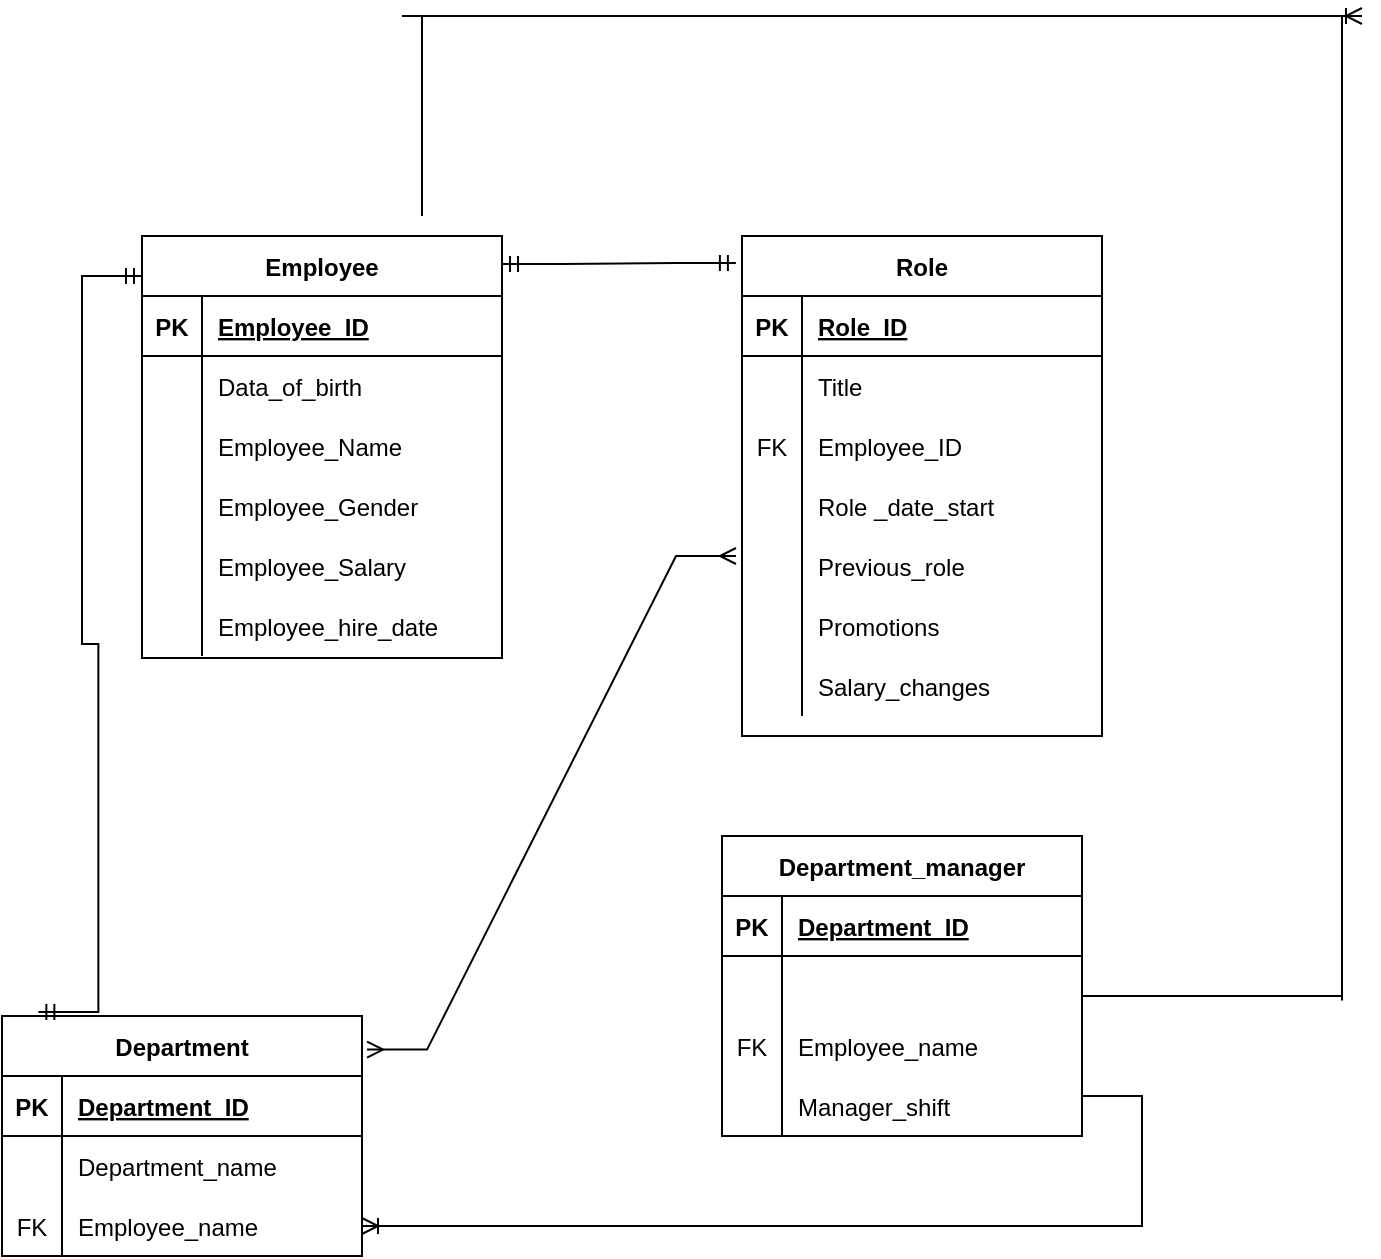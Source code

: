 <mxfile version="15.5.9" type="github">
  <diagram id="R2lEEEUBdFMjLlhIrx00" name="Page-1">
    <mxGraphModel dx="1019" dy="1619" grid="1" gridSize="10" guides="1" tooltips="1" connect="1" arrows="1" fold="1" page="1" pageScale="1" pageWidth="850" pageHeight="1100" math="0" shadow="0" extFonts="Permanent Marker^https://fonts.googleapis.com/css?family=Permanent+Marker">
      <root>
        <mxCell id="0" />
        <mxCell id="1" parent="0" />
        <mxCell id="Vdrv8fOFCyOU4PuwhfSj-11" value="Employee" style="shape=table;startSize=30;container=1;collapsible=1;childLayout=tableLayout;fixedRows=1;rowLines=0;fontStyle=1;align=center;resizeLast=1;" parent="1" vertex="1">
          <mxGeometry x="170" y="-430" width="180" height="211" as="geometry" />
        </mxCell>
        <mxCell id="Vdrv8fOFCyOU4PuwhfSj-12" value="" style="shape=partialRectangle;collapsible=0;dropTarget=0;pointerEvents=0;fillColor=none;top=0;left=0;bottom=1;right=0;points=[[0,0.5],[1,0.5]];portConstraint=eastwest;" parent="Vdrv8fOFCyOU4PuwhfSj-11" vertex="1">
          <mxGeometry y="30" width="180" height="30" as="geometry" />
        </mxCell>
        <mxCell id="Vdrv8fOFCyOU4PuwhfSj-13" value="PK" style="shape=partialRectangle;connectable=0;fillColor=none;top=0;left=0;bottom=0;right=0;fontStyle=1;overflow=hidden;" parent="Vdrv8fOFCyOU4PuwhfSj-12" vertex="1">
          <mxGeometry width="30" height="30" as="geometry">
            <mxRectangle width="30" height="30" as="alternateBounds" />
          </mxGeometry>
        </mxCell>
        <mxCell id="Vdrv8fOFCyOU4PuwhfSj-14" value="Employee_ID" style="shape=partialRectangle;connectable=0;fillColor=none;top=0;left=0;bottom=0;right=0;align=left;spacingLeft=6;fontStyle=5;overflow=hidden;" parent="Vdrv8fOFCyOU4PuwhfSj-12" vertex="1">
          <mxGeometry x="30" width="150" height="30" as="geometry">
            <mxRectangle width="150" height="30" as="alternateBounds" />
          </mxGeometry>
        </mxCell>
        <mxCell id="Vdrv8fOFCyOU4PuwhfSj-15" value="" style="shape=partialRectangle;collapsible=0;dropTarget=0;pointerEvents=0;fillColor=none;top=0;left=0;bottom=0;right=0;points=[[0,0.5],[1,0.5]];portConstraint=eastwest;" parent="Vdrv8fOFCyOU4PuwhfSj-11" vertex="1">
          <mxGeometry y="60" width="180" height="30" as="geometry" />
        </mxCell>
        <mxCell id="Vdrv8fOFCyOU4PuwhfSj-16" value="" style="shape=partialRectangle;connectable=0;fillColor=none;top=0;left=0;bottom=0;right=0;editable=1;overflow=hidden;" parent="Vdrv8fOFCyOU4PuwhfSj-15" vertex="1">
          <mxGeometry width="30" height="30" as="geometry">
            <mxRectangle width="30" height="30" as="alternateBounds" />
          </mxGeometry>
        </mxCell>
        <mxCell id="Vdrv8fOFCyOU4PuwhfSj-17" value="Data_of_birth" style="shape=partialRectangle;connectable=0;fillColor=none;top=0;left=0;bottom=0;right=0;align=left;spacingLeft=6;overflow=hidden;" parent="Vdrv8fOFCyOU4PuwhfSj-15" vertex="1">
          <mxGeometry x="30" width="150" height="30" as="geometry">
            <mxRectangle width="150" height="30" as="alternateBounds" />
          </mxGeometry>
        </mxCell>
        <mxCell id="Vdrv8fOFCyOU4PuwhfSj-24" style="shape=partialRectangle;collapsible=0;dropTarget=0;pointerEvents=0;fillColor=none;top=0;left=0;bottom=0;right=0;points=[[0,0.5],[1,0.5]];portConstraint=eastwest;" parent="Vdrv8fOFCyOU4PuwhfSj-11" vertex="1">
          <mxGeometry y="90" width="180" height="30" as="geometry" />
        </mxCell>
        <mxCell id="Vdrv8fOFCyOU4PuwhfSj-25" style="shape=partialRectangle;connectable=0;fillColor=none;top=0;left=0;bottom=0;right=0;editable=1;overflow=hidden;" parent="Vdrv8fOFCyOU4PuwhfSj-24" vertex="1">
          <mxGeometry width="30" height="30" as="geometry">
            <mxRectangle width="30" height="30" as="alternateBounds" />
          </mxGeometry>
        </mxCell>
        <mxCell id="Vdrv8fOFCyOU4PuwhfSj-26" value="Employee_Name" style="shape=partialRectangle;connectable=0;fillColor=none;top=0;left=0;bottom=0;right=0;align=left;spacingLeft=6;overflow=hidden;" parent="Vdrv8fOFCyOU4PuwhfSj-24" vertex="1">
          <mxGeometry x="30" width="150" height="30" as="geometry">
            <mxRectangle width="150" height="30" as="alternateBounds" />
          </mxGeometry>
        </mxCell>
        <mxCell id="Vdrv8fOFCyOU4PuwhfSj-27" style="shape=partialRectangle;collapsible=0;dropTarget=0;pointerEvents=0;fillColor=none;top=0;left=0;bottom=0;right=0;points=[[0,0.5],[1,0.5]];portConstraint=eastwest;" parent="Vdrv8fOFCyOU4PuwhfSj-11" vertex="1">
          <mxGeometry y="120" width="180" height="30" as="geometry" />
        </mxCell>
        <mxCell id="Vdrv8fOFCyOU4PuwhfSj-28" style="shape=partialRectangle;connectable=0;fillColor=none;top=0;left=0;bottom=0;right=0;editable=1;overflow=hidden;" parent="Vdrv8fOFCyOU4PuwhfSj-27" vertex="1">
          <mxGeometry width="30" height="30" as="geometry">
            <mxRectangle width="30" height="30" as="alternateBounds" />
          </mxGeometry>
        </mxCell>
        <mxCell id="Vdrv8fOFCyOU4PuwhfSj-29" value="Employee_Gender" style="shape=partialRectangle;connectable=0;fillColor=none;top=0;left=0;bottom=0;right=0;align=left;spacingLeft=6;overflow=hidden;" parent="Vdrv8fOFCyOU4PuwhfSj-27" vertex="1">
          <mxGeometry x="30" width="150" height="30" as="geometry">
            <mxRectangle width="150" height="30" as="alternateBounds" />
          </mxGeometry>
        </mxCell>
        <mxCell id="Vdrv8fOFCyOU4PuwhfSj-30" style="shape=partialRectangle;collapsible=0;dropTarget=0;pointerEvents=0;fillColor=none;top=0;left=0;bottom=0;right=0;points=[[0,0.5],[1,0.5]];portConstraint=eastwest;" parent="Vdrv8fOFCyOU4PuwhfSj-11" vertex="1">
          <mxGeometry y="150" width="180" height="30" as="geometry" />
        </mxCell>
        <mxCell id="Vdrv8fOFCyOU4PuwhfSj-31" style="shape=partialRectangle;connectable=0;fillColor=none;top=0;left=0;bottom=0;right=0;editable=1;overflow=hidden;" parent="Vdrv8fOFCyOU4PuwhfSj-30" vertex="1">
          <mxGeometry width="30" height="30" as="geometry">
            <mxRectangle width="30" height="30" as="alternateBounds" />
          </mxGeometry>
        </mxCell>
        <mxCell id="Vdrv8fOFCyOU4PuwhfSj-32" value="Employee_Salary" style="shape=partialRectangle;connectable=0;fillColor=none;top=0;left=0;bottom=0;right=0;align=left;spacingLeft=6;overflow=hidden;" parent="Vdrv8fOFCyOU4PuwhfSj-30" vertex="1">
          <mxGeometry x="30" width="150" height="30" as="geometry">
            <mxRectangle width="150" height="30" as="alternateBounds" />
          </mxGeometry>
        </mxCell>
        <mxCell id="Vdrv8fOFCyOU4PuwhfSj-33" style="shape=partialRectangle;collapsible=0;dropTarget=0;pointerEvents=0;fillColor=none;top=0;left=0;bottom=0;right=0;points=[[0,0.5],[1,0.5]];portConstraint=eastwest;" parent="Vdrv8fOFCyOU4PuwhfSj-11" vertex="1">
          <mxGeometry y="180" width="180" height="30" as="geometry" />
        </mxCell>
        <mxCell id="Vdrv8fOFCyOU4PuwhfSj-34" style="shape=partialRectangle;connectable=0;fillColor=none;top=0;left=0;bottom=0;right=0;editable=1;overflow=hidden;" parent="Vdrv8fOFCyOU4PuwhfSj-33" vertex="1">
          <mxGeometry width="30" height="30" as="geometry">
            <mxRectangle width="30" height="30" as="alternateBounds" />
          </mxGeometry>
        </mxCell>
        <mxCell id="Vdrv8fOFCyOU4PuwhfSj-35" value="Employee_hire_date" style="shape=partialRectangle;connectable=0;fillColor=none;top=0;left=0;bottom=0;right=0;align=left;spacingLeft=6;overflow=hidden;" parent="Vdrv8fOFCyOU4PuwhfSj-33" vertex="1">
          <mxGeometry x="30" width="150" height="30" as="geometry">
            <mxRectangle width="150" height="30" as="alternateBounds" />
          </mxGeometry>
        </mxCell>
        <mxCell id="Vdrv8fOFCyOU4PuwhfSj-36" value="Role" style="shape=table;startSize=30;container=1;collapsible=1;childLayout=tableLayout;fixedRows=1;rowLines=0;fontStyle=1;align=center;resizeLast=1;" parent="1" vertex="1">
          <mxGeometry x="470" y="-430" width="180" height="250" as="geometry" />
        </mxCell>
        <mxCell id="Vdrv8fOFCyOU4PuwhfSj-37" value="" style="shape=partialRectangle;collapsible=0;dropTarget=0;pointerEvents=0;fillColor=none;top=0;left=0;bottom=1;right=0;points=[[0,0.5],[1,0.5]];portConstraint=eastwest;" parent="Vdrv8fOFCyOU4PuwhfSj-36" vertex="1">
          <mxGeometry y="30" width="180" height="30" as="geometry" />
        </mxCell>
        <mxCell id="Vdrv8fOFCyOU4PuwhfSj-38" value="PK" style="shape=partialRectangle;connectable=0;fillColor=none;top=0;left=0;bottom=0;right=0;fontStyle=1;overflow=hidden;" parent="Vdrv8fOFCyOU4PuwhfSj-37" vertex="1">
          <mxGeometry width="30" height="30" as="geometry">
            <mxRectangle width="30" height="30" as="alternateBounds" />
          </mxGeometry>
        </mxCell>
        <mxCell id="Vdrv8fOFCyOU4PuwhfSj-39" value="Role_ID" style="shape=partialRectangle;connectable=0;fillColor=none;top=0;left=0;bottom=0;right=0;align=left;spacingLeft=6;fontStyle=5;overflow=hidden;" parent="Vdrv8fOFCyOU4PuwhfSj-37" vertex="1">
          <mxGeometry x="30" width="150" height="30" as="geometry">
            <mxRectangle width="150" height="30" as="alternateBounds" />
          </mxGeometry>
        </mxCell>
        <mxCell id="Vdrv8fOFCyOU4PuwhfSj-40" value="" style="shape=partialRectangle;collapsible=0;dropTarget=0;pointerEvents=0;fillColor=none;top=0;left=0;bottom=0;right=0;points=[[0,0.5],[1,0.5]];portConstraint=eastwest;" parent="Vdrv8fOFCyOU4PuwhfSj-36" vertex="1">
          <mxGeometry y="60" width="180" height="30" as="geometry" />
        </mxCell>
        <mxCell id="Vdrv8fOFCyOU4PuwhfSj-41" value="" style="shape=partialRectangle;connectable=0;fillColor=none;top=0;left=0;bottom=0;right=0;editable=1;overflow=hidden;" parent="Vdrv8fOFCyOU4PuwhfSj-40" vertex="1">
          <mxGeometry width="30" height="30" as="geometry">
            <mxRectangle width="30" height="30" as="alternateBounds" />
          </mxGeometry>
        </mxCell>
        <mxCell id="Vdrv8fOFCyOU4PuwhfSj-42" value="Title" style="shape=partialRectangle;connectable=0;fillColor=none;top=0;left=0;bottom=0;right=0;align=left;spacingLeft=6;overflow=hidden;" parent="Vdrv8fOFCyOU4PuwhfSj-40" vertex="1">
          <mxGeometry x="30" width="150" height="30" as="geometry">
            <mxRectangle width="150" height="30" as="alternateBounds" />
          </mxGeometry>
        </mxCell>
        <mxCell id="Vdrv8fOFCyOU4PuwhfSj-49" style="shape=partialRectangle;collapsible=0;dropTarget=0;pointerEvents=0;fillColor=none;top=0;left=0;bottom=0;right=0;points=[[0,0.5],[1,0.5]];portConstraint=eastwest;" parent="Vdrv8fOFCyOU4PuwhfSj-36" vertex="1">
          <mxGeometry y="90" width="180" height="30" as="geometry" />
        </mxCell>
        <mxCell id="Vdrv8fOFCyOU4PuwhfSj-50" value="FK" style="shape=partialRectangle;connectable=0;fillColor=none;top=0;left=0;bottom=0;right=0;editable=1;overflow=hidden;" parent="Vdrv8fOFCyOU4PuwhfSj-49" vertex="1">
          <mxGeometry width="30" height="30" as="geometry">
            <mxRectangle width="30" height="30" as="alternateBounds" />
          </mxGeometry>
        </mxCell>
        <mxCell id="Vdrv8fOFCyOU4PuwhfSj-51" value="Employee_ID" style="shape=partialRectangle;connectable=0;fillColor=none;top=0;left=0;bottom=0;right=0;align=left;spacingLeft=6;overflow=hidden;" parent="Vdrv8fOFCyOU4PuwhfSj-49" vertex="1">
          <mxGeometry x="30" width="150" height="30" as="geometry">
            <mxRectangle width="150" height="30" as="alternateBounds" />
          </mxGeometry>
        </mxCell>
        <mxCell id="Vdrv8fOFCyOU4PuwhfSj-43" value="" style="shape=partialRectangle;collapsible=0;dropTarget=0;pointerEvents=0;fillColor=none;top=0;left=0;bottom=0;right=0;points=[[0,0.5],[1,0.5]];portConstraint=eastwest;" parent="Vdrv8fOFCyOU4PuwhfSj-36" vertex="1">
          <mxGeometry y="120" width="180" height="30" as="geometry" />
        </mxCell>
        <mxCell id="Vdrv8fOFCyOU4PuwhfSj-44" value="" style="shape=partialRectangle;connectable=0;fillColor=none;top=0;left=0;bottom=0;right=0;editable=1;overflow=hidden;" parent="Vdrv8fOFCyOU4PuwhfSj-43" vertex="1">
          <mxGeometry width="30" height="30" as="geometry">
            <mxRectangle width="30" height="30" as="alternateBounds" />
          </mxGeometry>
        </mxCell>
        <mxCell id="Vdrv8fOFCyOU4PuwhfSj-45" value="Role _date_start" style="shape=partialRectangle;connectable=0;fillColor=none;top=0;left=0;bottom=0;right=0;align=left;spacingLeft=6;overflow=hidden;" parent="Vdrv8fOFCyOU4PuwhfSj-43" vertex="1">
          <mxGeometry x="30" width="150" height="30" as="geometry">
            <mxRectangle width="150" height="30" as="alternateBounds" />
          </mxGeometry>
        </mxCell>
        <mxCell id="Vdrv8fOFCyOU4PuwhfSj-46" value="" style="shape=partialRectangle;collapsible=0;dropTarget=0;pointerEvents=0;fillColor=none;top=0;left=0;bottom=0;right=0;points=[[0,0.5],[1,0.5]];portConstraint=eastwest;" parent="Vdrv8fOFCyOU4PuwhfSj-36" vertex="1">
          <mxGeometry y="150" width="180" height="30" as="geometry" />
        </mxCell>
        <mxCell id="Vdrv8fOFCyOU4PuwhfSj-47" value="" style="shape=partialRectangle;connectable=0;fillColor=none;top=0;left=0;bottom=0;right=0;editable=1;overflow=hidden;" parent="Vdrv8fOFCyOU4PuwhfSj-46" vertex="1">
          <mxGeometry width="30" height="30" as="geometry">
            <mxRectangle width="30" height="30" as="alternateBounds" />
          </mxGeometry>
        </mxCell>
        <mxCell id="Vdrv8fOFCyOU4PuwhfSj-48" value="Previous_role" style="shape=partialRectangle;connectable=0;fillColor=none;top=0;left=0;bottom=0;right=0;align=left;spacingLeft=6;overflow=hidden;" parent="Vdrv8fOFCyOU4PuwhfSj-46" vertex="1">
          <mxGeometry x="30" width="150" height="30" as="geometry">
            <mxRectangle width="150" height="30" as="alternateBounds" />
          </mxGeometry>
        </mxCell>
        <mxCell id="Vdrv8fOFCyOU4PuwhfSj-55" style="shape=partialRectangle;collapsible=0;dropTarget=0;pointerEvents=0;fillColor=none;top=0;left=0;bottom=0;right=0;points=[[0,0.5],[1,0.5]];portConstraint=eastwest;" parent="Vdrv8fOFCyOU4PuwhfSj-36" vertex="1">
          <mxGeometry y="180" width="180" height="30" as="geometry" />
        </mxCell>
        <mxCell id="Vdrv8fOFCyOU4PuwhfSj-56" style="shape=partialRectangle;connectable=0;fillColor=none;top=0;left=0;bottom=0;right=0;editable=1;overflow=hidden;" parent="Vdrv8fOFCyOU4PuwhfSj-55" vertex="1">
          <mxGeometry width="30" height="30" as="geometry">
            <mxRectangle width="30" height="30" as="alternateBounds" />
          </mxGeometry>
        </mxCell>
        <mxCell id="Vdrv8fOFCyOU4PuwhfSj-57" value="Promotions" style="shape=partialRectangle;connectable=0;fillColor=none;top=0;left=0;bottom=0;right=0;align=left;spacingLeft=6;overflow=hidden;" parent="Vdrv8fOFCyOU4PuwhfSj-55" vertex="1">
          <mxGeometry x="30" width="150" height="30" as="geometry">
            <mxRectangle width="150" height="30" as="alternateBounds" />
          </mxGeometry>
        </mxCell>
        <mxCell id="Vdrv8fOFCyOU4PuwhfSj-52" style="shape=partialRectangle;collapsible=0;dropTarget=0;pointerEvents=0;fillColor=none;top=0;left=0;bottom=0;right=0;points=[[0,0.5],[1,0.5]];portConstraint=eastwest;" parent="Vdrv8fOFCyOU4PuwhfSj-36" vertex="1">
          <mxGeometry y="210" width="180" height="30" as="geometry" />
        </mxCell>
        <mxCell id="Vdrv8fOFCyOU4PuwhfSj-53" style="shape=partialRectangle;connectable=0;fillColor=none;top=0;left=0;bottom=0;right=0;editable=1;overflow=hidden;" parent="Vdrv8fOFCyOU4PuwhfSj-52" vertex="1">
          <mxGeometry width="30" height="30" as="geometry">
            <mxRectangle width="30" height="30" as="alternateBounds" />
          </mxGeometry>
        </mxCell>
        <mxCell id="Vdrv8fOFCyOU4PuwhfSj-54" value="Salary_changes" style="shape=partialRectangle;connectable=0;fillColor=none;top=0;left=0;bottom=0;right=0;align=left;spacingLeft=6;overflow=hidden;" parent="Vdrv8fOFCyOU4PuwhfSj-52" vertex="1">
          <mxGeometry x="30" width="150" height="30" as="geometry">
            <mxRectangle width="150" height="30" as="alternateBounds" />
          </mxGeometry>
        </mxCell>
        <mxCell id="Vdrv8fOFCyOU4PuwhfSj-58" value="Department_manager" style="shape=table;startSize=30;container=1;collapsible=1;childLayout=tableLayout;fixedRows=1;rowLines=0;fontStyle=1;align=center;resizeLast=1;" parent="1" vertex="1">
          <mxGeometry x="460" y="-130" width="180" height="150" as="geometry" />
        </mxCell>
        <mxCell id="Vdrv8fOFCyOU4PuwhfSj-59" value="" style="shape=partialRectangle;collapsible=0;dropTarget=0;pointerEvents=0;fillColor=none;top=0;left=0;bottom=1;right=0;points=[[0,0.5],[1,0.5]];portConstraint=eastwest;" parent="Vdrv8fOFCyOU4PuwhfSj-58" vertex="1">
          <mxGeometry y="30" width="180" height="30" as="geometry" />
        </mxCell>
        <mxCell id="Vdrv8fOFCyOU4PuwhfSj-60" value="PK" style="shape=partialRectangle;connectable=0;fillColor=none;top=0;left=0;bottom=0;right=0;fontStyle=1;overflow=hidden;" parent="Vdrv8fOFCyOU4PuwhfSj-59" vertex="1">
          <mxGeometry width="30" height="30" as="geometry">
            <mxRectangle width="30" height="30" as="alternateBounds" />
          </mxGeometry>
        </mxCell>
        <mxCell id="Vdrv8fOFCyOU4PuwhfSj-61" value="Department_ID" style="shape=partialRectangle;connectable=0;fillColor=none;top=0;left=0;bottom=0;right=0;align=left;spacingLeft=6;fontStyle=5;overflow=hidden;" parent="Vdrv8fOFCyOU4PuwhfSj-59" vertex="1">
          <mxGeometry x="30" width="150" height="30" as="geometry">
            <mxRectangle width="150" height="30" as="alternateBounds" />
          </mxGeometry>
        </mxCell>
        <mxCell id="Vdrv8fOFCyOU4PuwhfSj-62" value="" style="shape=partialRectangle;collapsible=0;dropTarget=0;pointerEvents=0;fillColor=none;top=0;left=0;bottom=0;right=0;points=[[0,0.5],[1,0.5]];portConstraint=eastwest;" parent="Vdrv8fOFCyOU4PuwhfSj-58" vertex="1">
          <mxGeometry y="60" width="180" height="30" as="geometry" />
        </mxCell>
        <mxCell id="Vdrv8fOFCyOU4PuwhfSj-63" value="" style="shape=partialRectangle;connectable=0;fillColor=none;top=0;left=0;bottom=0;right=0;editable=1;overflow=hidden;" parent="Vdrv8fOFCyOU4PuwhfSj-62" vertex="1">
          <mxGeometry width="30" height="30" as="geometry">
            <mxRectangle width="30" height="30" as="alternateBounds" />
          </mxGeometry>
        </mxCell>
        <mxCell id="Vdrv8fOFCyOU4PuwhfSj-64" value="" style="shape=partialRectangle;connectable=0;fillColor=none;top=0;left=0;bottom=0;right=0;align=left;spacingLeft=6;overflow=hidden;" parent="Vdrv8fOFCyOU4PuwhfSj-62" vertex="1">
          <mxGeometry x="30" width="150" height="30" as="geometry">
            <mxRectangle width="150" height="30" as="alternateBounds" />
          </mxGeometry>
        </mxCell>
        <mxCell id="Vdrv8fOFCyOU4PuwhfSj-65" value="" style="shape=partialRectangle;collapsible=0;dropTarget=0;pointerEvents=0;fillColor=none;top=0;left=0;bottom=0;right=0;points=[[0,0.5],[1,0.5]];portConstraint=eastwest;" parent="Vdrv8fOFCyOU4PuwhfSj-58" vertex="1">
          <mxGeometry y="90" width="180" height="30" as="geometry" />
        </mxCell>
        <mxCell id="Vdrv8fOFCyOU4PuwhfSj-66" value="FK" style="shape=partialRectangle;connectable=0;fillColor=none;top=0;left=0;bottom=0;right=0;editable=1;overflow=hidden;" parent="Vdrv8fOFCyOU4PuwhfSj-65" vertex="1">
          <mxGeometry width="30" height="30" as="geometry">
            <mxRectangle width="30" height="30" as="alternateBounds" />
          </mxGeometry>
        </mxCell>
        <mxCell id="Vdrv8fOFCyOU4PuwhfSj-67" value="Employee_name" style="shape=partialRectangle;connectable=0;fillColor=none;top=0;left=0;bottom=0;right=0;align=left;spacingLeft=6;overflow=hidden;" parent="Vdrv8fOFCyOU4PuwhfSj-65" vertex="1">
          <mxGeometry x="30" width="150" height="30" as="geometry">
            <mxRectangle width="150" height="30" as="alternateBounds" />
          </mxGeometry>
        </mxCell>
        <mxCell id="Vdrv8fOFCyOU4PuwhfSj-94" style="shape=partialRectangle;collapsible=0;dropTarget=0;pointerEvents=0;fillColor=none;top=0;left=0;bottom=0;right=0;points=[[0,0.5],[1,0.5]];portConstraint=eastwest;" parent="Vdrv8fOFCyOU4PuwhfSj-58" vertex="1">
          <mxGeometry y="120" width="180" height="30" as="geometry" />
        </mxCell>
        <mxCell id="Vdrv8fOFCyOU4PuwhfSj-95" value="" style="shape=partialRectangle;connectable=0;fillColor=none;top=0;left=0;bottom=0;right=0;editable=1;overflow=hidden;" parent="Vdrv8fOFCyOU4PuwhfSj-94" vertex="1">
          <mxGeometry width="30" height="30" as="geometry">
            <mxRectangle width="30" height="30" as="alternateBounds" />
          </mxGeometry>
        </mxCell>
        <mxCell id="Vdrv8fOFCyOU4PuwhfSj-96" value="" style="shape=partialRectangle;connectable=0;fillColor=none;top=0;left=0;bottom=0;right=0;align=left;spacingLeft=6;overflow=hidden;" parent="Vdrv8fOFCyOU4PuwhfSj-94" vertex="1">
          <mxGeometry x="30" width="150" height="30" as="geometry">
            <mxRectangle width="150" height="30" as="alternateBounds" />
          </mxGeometry>
        </mxCell>
        <mxCell id="Vdrv8fOFCyOU4PuwhfSj-71" value="Department" style="shape=table;startSize=30;container=1;collapsible=1;childLayout=tableLayout;fixedRows=1;rowLines=0;fontStyle=1;align=center;resizeLast=1;" parent="1" vertex="1">
          <mxGeometry x="100" y="-40" width="180" height="120" as="geometry" />
        </mxCell>
        <mxCell id="Vdrv8fOFCyOU4PuwhfSj-72" value="" style="shape=partialRectangle;collapsible=0;dropTarget=0;pointerEvents=0;fillColor=none;top=0;left=0;bottom=1;right=0;points=[[0,0.5],[1,0.5]];portConstraint=eastwest;" parent="Vdrv8fOFCyOU4PuwhfSj-71" vertex="1">
          <mxGeometry y="30" width="180" height="30" as="geometry" />
        </mxCell>
        <mxCell id="Vdrv8fOFCyOU4PuwhfSj-73" value="PK" style="shape=partialRectangle;connectable=0;fillColor=none;top=0;left=0;bottom=0;right=0;fontStyle=1;overflow=hidden;" parent="Vdrv8fOFCyOU4PuwhfSj-72" vertex="1">
          <mxGeometry width="30" height="30" as="geometry">
            <mxRectangle width="30" height="30" as="alternateBounds" />
          </mxGeometry>
        </mxCell>
        <mxCell id="Vdrv8fOFCyOU4PuwhfSj-74" value="Department_ID" style="shape=partialRectangle;connectable=0;fillColor=none;top=0;left=0;bottom=0;right=0;align=left;spacingLeft=6;fontStyle=5;overflow=hidden;" parent="Vdrv8fOFCyOU4PuwhfSj-72" vertex="1">
          <mxGeometry x="30" width="150" height="30" as="geometry">
            <mxRectangle width="150" height="30" as="alternateBounds" />
          </mxGeometry>
        </mxCell>
        <mxCell id="Vdrv8fOFCyOU4PuwhfSj-75" value="" style="shape=partialRectangle;collapsible=0;dropTarget=0;pointerEvents=0;fillColor=none;top=0;left=0;bottom=0;right=0;points=[[0,0.5],[1,0.5]];portConstraint=eastwest;" parent="Vdrv8fOFCyOU4PuwhfSj-71" vertex="1">
          <mxGeometry y="60" width="180" height="30" as="geometry" />
        </mxCell>
        <mxCell id="Vdrv8fOFCyOU4PuwhfSj-76" value="" style="shape=partialRectangle;connectable=0;fillColor=none;top=0;left=0;bottom=0;right=0;editable=1;overflow=hidden;" parent="Vdrv8fOFCyOU4PuwhfSj-75" vertex="1">
          <mxGeometry width="30" height="30" as="geometry">
            <mxRectangle width="30" height="30" as="alternateBounds" />
          </mxGeometry>
        </mxCell>
        <mxCell id="Vdrv8fOFCyOU4PuwhfSj-77" value="Department_name" style="shape=partialRectangle;connectable=0;fillColor=none;top=0;left=0;bottom=0;right=0;align=left;spacingLeft=6;overflow=hidden;" parent="Vdrv8fOFCyOU4PuwhfSj-75" vertex="1">
          <mxGeometry x="30" width="150" height="30" as="geometry">
            <mxRectangle width="150" height="30" as="alternateBounds" />
          </mxGeometry>
        </mxCell>
        <mxCell id="Vdrv8fOFCyOU4PuwhfSj-78" value="" style="shape=partialRectangle;collapsible=0;dropTarget=0;pointerEvents=0;fillColor=none;top=0;left=0;bottom=0;right=0;points=[[0,0.5],[1,0.5]];portConstraint=eastwest;" parent="Vdrv8fOFCyOU4PuwhfSj-71" vertex="1">
          <mxGeometry y="90" width="180" height="30" as="geometry" />
        </mxCell>
        <mxCell id="Vdrv8fOFCyOU4PuwhfSj-79" value="FK" style="shape=partialRectangle;connectable=0;fillColor=none;top=0;left=0;bottom=0;right=0;editable=1;overflow=hidden;" parent="Vdrv8fOFCyOU4PuwhfSj-78" vertex="1">
          <mxGeometry width="30" height="30" as="geometry">
            <mxRectangle width="30" height="30" as="alternateBounds" />
          </mxGeometry>
        </mxCell>
        <mxCell id="Vdrv8fOFCyOU4PuwhfSj-80" value="Employee_name" style="shape=partialRectangle;connectable=0;fillColor=none;top=0;left=0;bottom=0;right=0;align=left;spacingLeft=6;overflow=hidden;" parent="Vdrv8fOFCyOU4PuwhfSj-78" vertex="1">
          <mxGeometry x="30" width="150" height="30" as="geometry">
            <mxRectangle width="150" height="30" as="alternateBounds" />
          </mxGeometry>
        </mxCell>
        <mxCell id="Vdrv8fOFCyOU4PuwhfSj-84" value="" style="edgeStyle=entityRelationEdgeStyle;fontSize=12;html=1;endArrow=ERoneToMany;rounded=0;" parent="1" edge="1">
          <mxGeometry width="100" height="100" relative="1" as="geometry">
            <mxPoint x="300" y="-540" as="sourcePoint" />
            <mxPoint x="780" y="-540" as="targetPoint" />
          </mxGeometry>
        </mxCell>
        <mxCell id="Vdrv8fOFCyOU4PuwhfSj-85" value="" style="edgeStyle=entityRelationEdgeStyle;fontSize=12;html=1;endArrow=ERmany;startArrow=ERmany;rounded=0;exitX=1.014;exitY=0.14;exitDx=0;exitDy=0;exitPerimeter=0;" parent="1" source="Vdrv8fOFCyOU4PuwhfSj-71" edge="1">
          <mxGeometry width="100" height="100" relative="1" as="geometry">
            <mxPoint x="360" y="-140" as="sourcePoint" />
            <mxPoint x="467" y="-270" as="targetPoint" />
          </mxGeometry>
        </mxCell>
        <mxCell id="Vdrv8fOFCyOU4PuwhfSj-86" value="" style="edgeStyle=entityRelationEdgeStyle;fontSize=12;html=1;endArrow=ERmandOne;startArrow=ERmandOne;rounded=0;entryX=-0.017;entryY=0.054;entryDx=0;entryDy=0;entryPerimeter=0;" parent="1" target="Vdrv8fOFCyOU4PuwhfSj-36" edge="1">
          <mxGeometry width="100" height="100" relative="1" as="geometry">
            <mxPoint x="350" y="-416" as="sourcePoint" />
            <mxPoint x="460" y="-240" as="targetPoint" />
          </mxGeometry>
        </mxCell>
        <mxCell id="Vdrv8fOFCyOU4PuwhfSj-87" value="" style="edgeStyle=entityRelationEdgeStyle;fontSize=12;html=1;endArrow=ERmandOne;startArrow=ERmandOne;rounded=0;entryX=0;entryY=0.095;entryDx=0;entryDy=0;entryPerimeter=0;exitX=0.101;exitY=-0.017;exitDx=0;exitDy=0;exitPerimeter=0;" parent="1" source="Vdrv8fOFCyOU4PuwhfSj-71" target="Vdrv8fOFCyOU4PuwhfSj-11" edge="1">
          <mxGeometry width="100" height="100" relative="1" as="geometry">
            <mxPoint x="110" y="-50" as="sourcePoint" />
            <mxPoint x="250" y="-159" as="targetPoint" />
          </mxGeometry>
        </mxCell>
        <mxCell id="poRzzF9myBw5qGbDvUAg-1" value="Manager_shift" style="shape=partialRectangle;connectable=0;fillColor=none;top=0;left=0;bottom=0;right=0;align=left;spacingLeft=6;overflow=hidden;" parent="1" vertex="1">
          <mxGeometry x="490" y="-10" width="150" height="30" as="geometry">
            <mxRectangle width="150" height="30" as="alternateBounds" />
          </mxGeometry>
        </mxCell>
        <mxCell id="9_w-ma84ZwP_RNeLWRpp-1" value="" style="endArrow=none;html=1;rounded=0;" edge="1" parent="1">
          <mxGeometry relative="1" as="geometry">
            <mxPoint x="770" y="-540" as="sourcePoint" />
            <mxPoint x="770" y="-47.778" as="targetPoint" />
          </mxGeometry>
        </mxCell>
        <mxCell id="9_w-ma84ZwP_RNeLWRpp-2" value="" style="endArrow=none;html=1;rounded=0;" edge="1" parent="1">
          <mxGeometry relative="1" as="geometry">
            <mxPoint x="640" y="-50" as="sourcePoint" />
            <mxPoint x="770" y="-50" as="targetPoint" />
          </mxGeometry>
        </mxCell>
        <mxCell id="9_w-ma84ZwP_RNeLWRpp-3" value="" style="endArrow=none;html=1;rounded=0;" edge="1" parent="1">
          <mxGeometry relative="1" as="geometry">
            <mxPoint x="310" y="-540" as="sourcePoint" />
            <mxPoint x="310" y="-440" as="targetPoint" />
          </mxGeometry>
        </mxCell>
        <mxCell id="9_w-ma84ZwP_RNeLWRpp-4" value="" style="edgeStyle=entityRelationEdgeStyle;fontSize=12;html=1;endArrow=ERoneToMany;rounded=0;entryX=1;entryY=0.5;entryDx=0;entryDy=0;" edge="1" parent="1" target="Vdrv8fOFCyOU4PuwhfSj-78">
          <mxGeometry width="100" height="100" relative="1" as="geometry">
            <mxPoint x="640" as="sourcePoint" />
            <mxPoint x="700" y="-220" as="targetPoint" />
          </mxGeometry>
        </mxCell>
      </root>
    </mxGraphModel>
  </diagram>
</mxfile>
